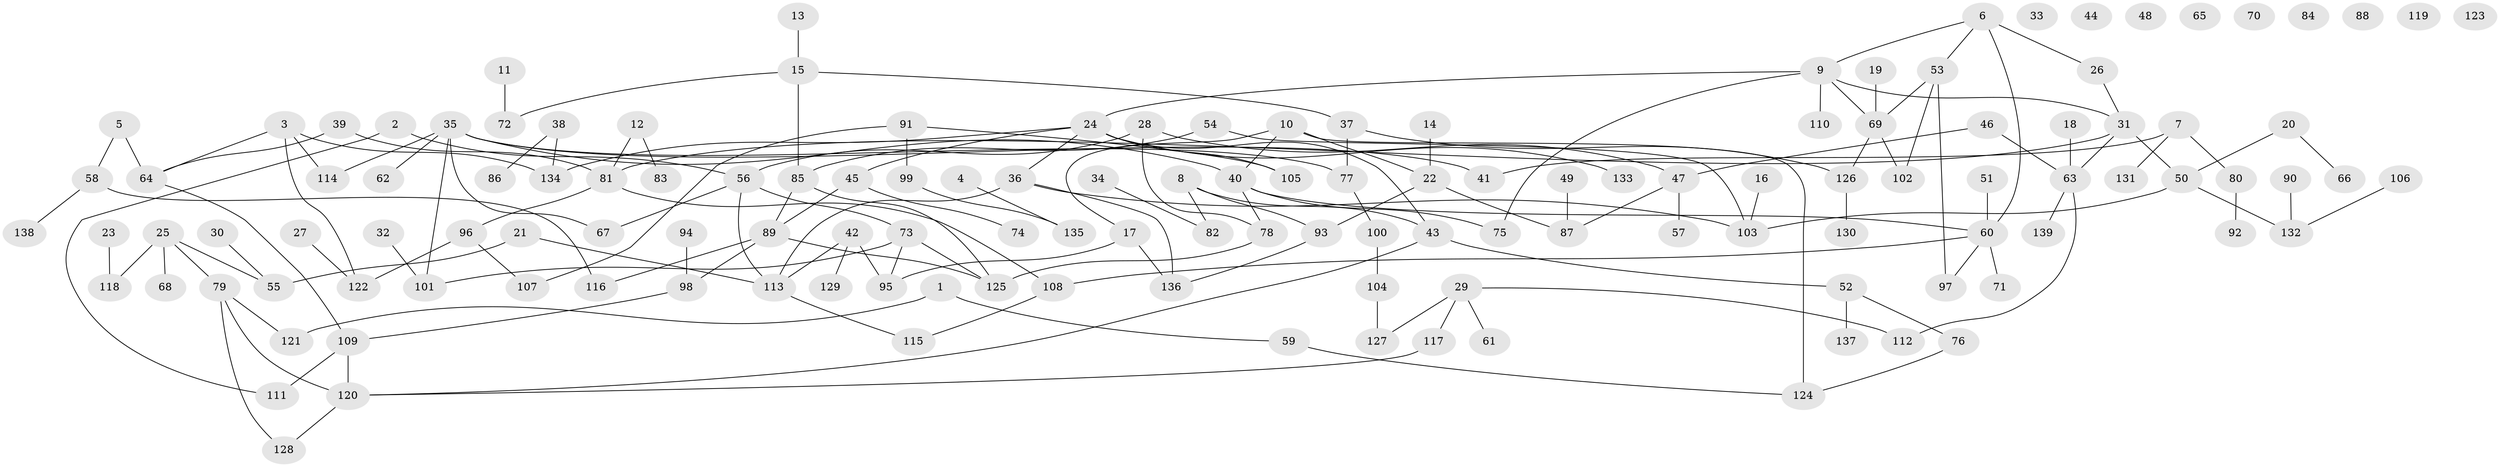 // coarse degree distribution, {2: 0.28865979381443296, 6: 0.061855670103092786, 1: 0.2268041237113402, 4: 0.14432989690721648, 5: 0.041237113402061855, 3: 0.12371134020618557, 8: 0.010309278350515464, 0: 0.09278350515463918, 10: 0.010309278350515464}
// Generated by graph-tools (version 1.1) at 2025/23/03/03/25 07:23:29]
// undirected, 139 vertices, 167 edges
graph export_dot {
graph [start="1"]
  node [color=gray90,style=filled];
  1;
  2;
  3;
  4;
  5;
  6;
  7;
  8;
  9;
  10;
  11;
  12;
  13;
  14;
  15;
  16;
  17;
  18;
  19;
  20;
  21;
  22;
  23;
  24;
  25;
  26;
  27;
  28;
  29;
  30;
  31;
  32;
  33;
  34;
  35;
  36;
  37;
  38;
  39;
  40;
  41;
  42;
  43;
  44;
  45;
  46;
  47;
  48;
  49;
  50;
  51;
  52;
  53;
  54;
  55;
  56;
  57;
  58;
  59;
  60;
  61;
  62;
  63;
  64;
  65;
  66;
  67;
  68;
  69;
  70;
  71;
  72;
  73;
  74;
  75;
  76;
  77;
  78;
  79;
  80;
  81;
  82;
  83;
  84;
  85;
  86;
  87;
  88;
  89;
  90;
  91;
  92;
  93;
  94;
  95;
  96;
  97;
  98;
  99;
  100;
  101;
  102;
  103;
  104;
  105;
  106;
  107;
  108;
  109;
  110;
  111;
  112;
  113;
  114;
  115;
  116;
  117;
  118;
  119;
  120;
  121;
  122;
  123;
  124;
  125;
  126;
  127;
  128;
  129;
  130;
  131;
  132;
  133;
  134;
  135;
  136;
  137;
  138;
  139;
  1 -- 59;
  1 -- 121;
  2 -- 56;
  2 -- 111;
  3 -- 64;
  3 -- 114;
  3 -- 122;
  3 -- 134;
  4 -- 135;
  5 -- 58;
  5 -- 64;
  6 -- 9;
  6 -- 26;
  6 -- 53;
  6 -- 60;
  7 -- 41;
  7 -- 80;
  7 -- 131;
  8 -- 43;
  8 -- 82;
  8 -- 93;
  9 -- 24;
  9 -- 31;
  9 -- 69;
  9 -- 75;
  9 -- 110;
  10 -- 17;
  10 -- 22;
  10 -- 40;
  10 -- 124;
  11 -- 72;
  12 -- 81;
  12 -- 83;
  13 -- 15;
  14 -- 22;
  15 -- 37;
  15 -- 72;
  15 -- 85;
  16 -- 103;
  17 -- 95;
  17 -- 136;
  18 -- 63;
  19 -- 69;
  20 -- 50;
  20 -- 66;
  21 -- 55;
  21 -- 113;
  22 -- 87;
  22 -- 93;
  23 -- 118;
  24 -- 36;
  24 -- 43;
  24 -- 45;
  24 -- 105;
  24 -- 133;
  24 -- 134;
  25 -- 55;
  25 -- 68;
  25 -- 79;
  25 -- 118;
  26 -- 31;
  27 -- 122;
  28 -- 47;
  28 -- 56;
  28 -- 78;
  29 -- 61;
  29 -- 112;
  29 -- 117;
  29 -- 127;
  30 -- 55;
  31 -- 50;
  31 -- 63;
  31 -- 81;
  32 -- 101;
  34 -- 82;
  35 -- 40;
  35 -- 41;
  35 -- 62;
  35 -- 67;
  35 -- 77;
  35 -- 101;
  35 -- 114;
  36 -- 103;
  36 -- 113;
  36 -- 136;
  37 -- 77;
  37 -- 126;
  38 -- 86;
  38 -- 134;
  39 -- 64;
  39 -- 81;
  40 -- 60;
  40 -- 75;
  40 -- 78;
  42 -- 95;
  42 -- 113;
  42 -- 129;
  43 -- 52;
  43 -- 120;
  45 -- 74;
  45 -- 89;
  46 -- 47;
  46 -- 63;
  47 -- 57;
  47 -- 87;
  49 -- 87;
  50 -- 103;
  50 -- 132;
  51 -- 60;
  52 -- 76;
  52 -- 137;
  53 -- 69;
  53 -- 97;
  53 -- 102;
  54 -- 85;
  54 -- 103;
  56 -- 67;
  56 -- 73;
  56 -- 113;
  58 -- 116;
  58 -- 138;
  59 -- 124;
  60 -- 71;
  60 -- 97;
  60 -- 108;
  63 -- 112;
  63 -- 139;
  64 -- 109;
  69 -- 102;
  69 -- 126;
  73 -- 95;
  73 -- 101;
  73 -- 125;
  76 -- 124;
  77 -- 100;
  78 -- 125;
  79 -- 120;
  79 -- 121;
  79 -- 128;
  80 -- 92;
  81 -- 96;
  81 -- 108;
  85 -- 89;
  85 -- 125;
  89 -- 98;
  89 -- 116;
  89 -- 125;
  90 -- 132;
  91 -- 99;
  91 -- 105;
  91 -- 107;
  93 -- 136;
  94 -- 98;
  96 -- 107;
  96 -- 122;
  98 -- 109;
  99 -- 135;
  100 -- 104;
  104 -- 127;
  106 -- 132;
  108 -- 115;
  109 -- 111;
  109 -- 120;
  113 -- 115;
  117 -- 120;
  120 -- 128;
  126 -- 130;
}
